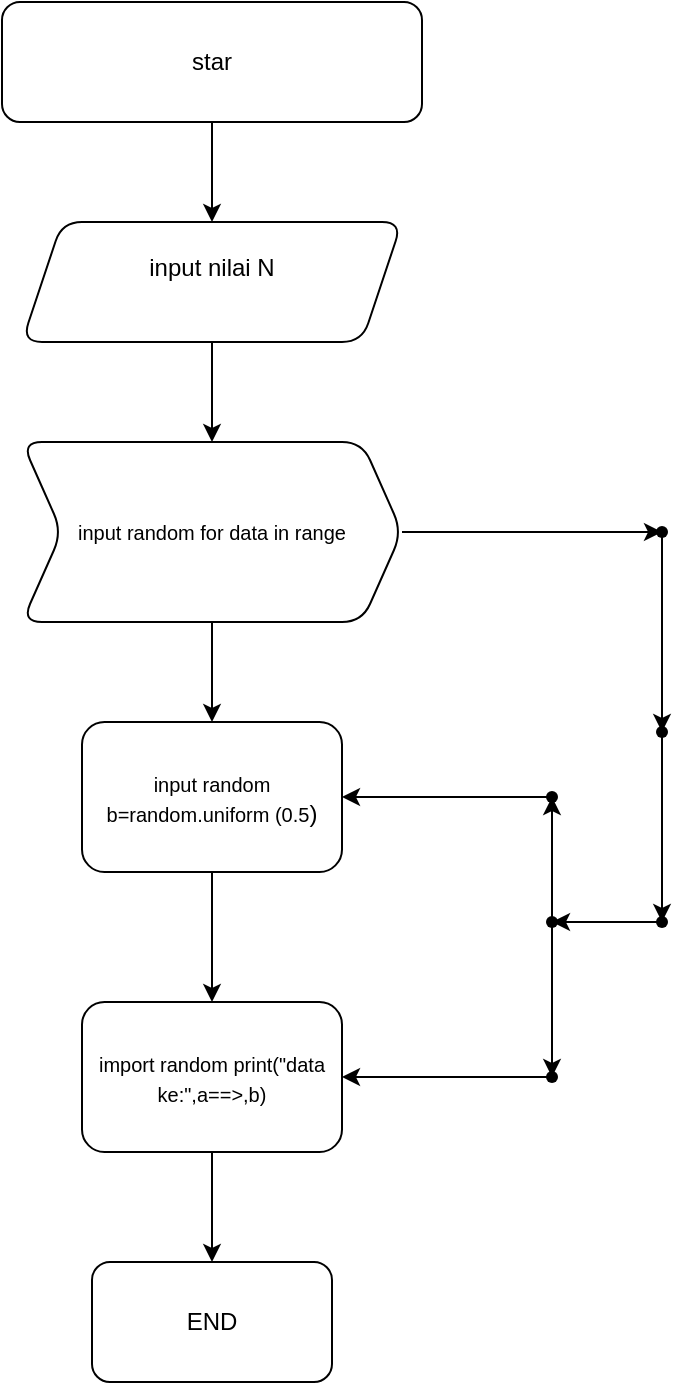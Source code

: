 <mxfile version="24.7.8">
  <diagram id="C5RBs43oDa-KdzZeNtuy" name="Page-1">
    <mxGraphModel dx="780" dy="504" grid="1" gridSize="10" guides="1" tooltips="1" connect="1" arrows="1" fold="1" page="1" pageScale="1" pageWidth="827" pageHeight="1169" math="0" shadow="0">
      <root>
        <mxCell id="WIyWlLk6GJQsqaUBKTNV-0" />
        <mxCell id="WIyWlLk6GJQsqaUBKTNV-1" parent="WIyWlLk6GJQsqaUBKTNV-0" />
        <mxCell id="qj3uyWW1DWnCrWWgEMh9-2" value="" style="edgeStyle=orthogonalEdgeStyle;rounded=0;orthogonalLoop=1;jettySize=auto;html=1;" edge="1" parent="WIyWlLk6GJQsqaUBKTNV-1" source="qj3uyWW1DWnCrWWgEMh9-0" target="qj3uyWW1DWnCrWWgEMh9-1">
          <mxGeometry relative="1" as="geometry" />
        </mxCell>
        <mxCell id="qj3uyWW1DWnCrWWgEMh9-0" value="star" style="rounded=1;whiteSpace=wrap;html=1;" vertex="1" parent="WIyWlLk6GJQsqaUBKTNV-1">
          <mxGeometry x="130" y="80" width="210" height="60" as="geometry" />
        </mxCell>
        <mxCell id="qj3uyWW1DWnCrWWgEMh9-4" value="" style="edgeStyle=orthogonalEdgeStyle;rounded=0;orthogonalLoop=1;jettySize=auto;html=1;" edge="1" parent="WIyWlLk6GJQsqaUBKTNV-1" source="qj3uyWW1DWnCrWWgEMh9-1" target="qj3uyWW1DWnCrWWgEMh9-3">
          <mxGeometry relative="1" as="geometry" />
        </mxCell>
        <mxCell id="qj3uyWW1DWnCrWWgEMh9-1" value="input nilai N&lt;div&gt;&lt;br&gt;&lt;/div&gt;" style="shape=parallelogram;perimeter=parallelogramPerimeter;whiteSpace=wrap;html=1;fixedSize=1;rounded=1;" vertex="1" parent="WIyWlLk6GJQsqaUBKTNV-1">
          <mxGeometry x="140" y="190" width="190" height="60" as="geometry" />
        </mxCell>
        <mxCell id="qj3uyWW1DWnCrWWgEMh9-10" value="" style="edgeStyle=orthogonalEdgeStyle;rounded=0;orthogonalLoop=1;jettySize=auto;html=1;" edge="1" parent="WIyWlLk6GJQsqaUBKTNV-1" source="qj3uyWW1DWnCrWWgEMh9-3" target="qj3uyWW1DWnCrWWgEMh9-9">
          <mxGeometry relative="1" as="geometry" />
        </mxCell>
        <mxCell id="qj3uyWW1DWnCrWWgEMh9-25" value="" style="edgeStyle=orthogonalEdgeStyle;rounded=0;orthogonalLoop=1;jettySize=auto;html=1;" edge="1" parent="WIyWlLk6GJQsqaUBKTNV-1" source="qj3uyWW1DWnCrWWgEMh9-3" target="qj3uyWW1DWnCrWWgEMh9-24">
          <mxGeometry relative="1" as="geometry" />
        </mxCell>
        <mxCell id="qj3uyWW1DWnCrWWgEMh9-3" value="&lt;font style=&quot;font-size: 10px;&quot;&gt;input random for data in range&lt;/font&gt;" style="shape=step;perimeter=stepPerimeter;whiteSpace=wrap;html=1;fixedSize=1;rounded=1;" vertex="1" parent="WIyWlLk6GJQsqaUBKTNV-1">
          <mxGeometry x="140" y="300" width="190" height="90" as="geometry" />
        </mxCell>
        <mxCell id="qj3uyWW1DWnCrWWgEMh9-16" value="" style="edgeStyle=orthogonalEdgeStyle;rounded=0;orthogonalLoop=1;jettySize=auto;html=1;" edge="1" parent="WIyWlLk6GJQsqaUBKTNV-1" source="qj3uyWW1DWnCrWWgEMh9-7" target="qj3uyWW1DWnCrWWgEMh9-15">
          <mxGeometry relative="1" as="geometry" />
        </mxCell>
        <mxCell id="qj3uyWW1DWnCrWWgEMh9-7" value="" style="shape=waypoint;sketch=0;size=6;pointerEvents=1;points=[];fillColor=default;resizable=0;rotatable=0;perimeter=centerPerimeter;snapToPoint=1;rounded=1;" vertex="1" parent="WIyWlLk6GJQsqaUBKTNV-1">
          <mxGeometry x="450" y="530" width="20" height="20" as="geometry" />
        </mxCell>
        <mxCell id="qj3uyWW1DWnCrWWgEMh9-12" value="" style="edgeStyle=orthogonalEdgeStyle;rounded=0;orthogonalLoop=1;jettySize=auto;html=1;" edge="1" parent="WIyWlLk6GJQsqaUBKTNV-1" source="qj3uyWW1DWnCrWWgEMh9-9" target="qj3uyWW1DWnCrWWgEMh9-11">
          <mxGeometry relative="1" as="geometry" />
        </mxCell>
        <mxCell id="qj3uyWW1DWnCrWWgEMh9-9" value="&lt;font style=&quot;font-size: 10px;&quot;&gt;input random b=random.uniform (0.5&lt;/font&gt;)" style="whiteSpace=wrap;html=1;rounded=1;" vertex="1" parent="WIyWlLk6GJQsqaUBKTNV-1">
          <mxGeometry x="170" y="440" width="130" height="75" as="geometry" />
        </mxCell>
        <mxCell id="qj3uyWW1DWnCrWWgEMh9-14" value="" style="edgeStyle=orthogonalEdgeStyle;rounded=0;orthogonalLoop=1;jettySize=auto;html=1;" edge="1" parent="WIyWlLk6GJQsqaUBKTNV-1" source="qj3uyWW1DWnCrWWgEMh9-11" target="qj3uyWW1DWnCrWWgEMh9-13">
          <mxGeometry relative="1" as="geometry" />
        </mxCell>
        <mxCell id="qj3uyWW1DWnCrWWgEMh9-11" value="&lt;span style=&quot;font-size: 10px;&quot;&gt;import random print(&quot;data ke:&quot;,a==&amp;gt;,b)&lt;/span&gt;" style="whiteSpace=wrap;html=1;rounded=1;" vertex="1" parent="WIyWlLk6GJQsqaUBKTNV-1">
          <mxGeometry x="170" y="580" width="130" height="75" as="geometry" />
        </mxCell>
        <mxCell id="qj3uyWW1DWnCrWWgEMh9-13" value="END" style="whiteSpace=wrap;html=1;rounded=1;" vertex="1" parent="WIyWlLk6GJQsqaUBKTNV-1">
          <mxGeometry x="175" y="710" width="120" height="60" as="geometry" />
        </mxCell>
        <mxCell id="qj3uyWW1DWnCrWWgEMh9-18" value="" style="edgeStyle=orthogonalEdgeStyle;rounded=0;orthogonalLoop=1;jettySize=auto;html=1;" edge="1" parent="WIyWlLk6GJQsqaUBKTNV-1" source="qj3uyWW1DWnCrWWgEMh9-15" target="qj3uyWW1DWnCrWWgEMh9-17">
          <mxGeometry relative="1" as="geometry" />
        </mxCell>
        <mxCell id="qj3uyWW1DWnCrWWgEMh9-21" value="" style="edgeStyle=orthogonalEdgeStyle;rounded=0;orthogonalLoop=1;jettySize=auto;html=1;" edge="1" parent="WIyWlLk6GJQsqaUBKTNV-1" source="qj3uyWW1DWnCrWWgEMh9-15" target="qj3uyWW1DWnCrWWgEMh9-20">
          <mxGeometry relative="1" as="geometry" />
        </mxCell>
        <mxCell id="qj3uyWW1DWnCrWWgEMh9-15" value="" style="shape=waypoint;sketch=0;size=6;pointerEvents=1;points=[];fillColor=default;resizable=0;rotatable=0;perimeter=centerPerimeter;snapToPoint=1;rounded=1;" vertex="1" parent="WIyWlLk6GJQsqaUBKTNV-1">
          <mxGeometry x="395" y="530" width="20" height="20" as="geometry" />
        </mxCell>
        <mxCell id="qj3uyWW1DWnCrWWgEMh9-19" value="" style="edgeStyle=orthogonalEdgeStyle;rounded=0;orthogonalLoop=1;jettySize=auto;html=1;" edge="1" parent="WIyWlLk6GJQsqaUBKTNV-1" source="qj3uyWW1DWnCrWWgEMh9-17" target="qj3uyWW1DWnCrWWgEMh9-9">
          <mxGeometry relative="1" as="geometry" />
        </mxCell>
        <mxCell id="qj3uyWW1DWnCrWWgEMh9-17" value="" style="shape=waypoint;sketch=0;size=6;pointerEvents=1;points=[];fillColor=default;resizable=0;rotatable=0;perimeter=centerPerimeter;snapToPoint=1;rounded=1;" vertex="1" parent="WIyWlLk6GJQsqaUBKTNV-1">
          <mxGeometry x="395" y="467.5" width="20" height="20" as="geometry" />
        </mxCell>
        <mxCell id="qj3uyWW1DWnCrWWgEMh9-22" value="" style="edgeStyle=orthogonalEdgeStyle;rounded=0;orthogonalLoop=1;jettySize=auto;html=1;" edge="1" parent="WIyWlLk6GJQsqaUBKTNV-1" source="qj3uyWW1DWnCrWWgEMh9-20" target="qj3uyWW1DWnCrWWgEMh9-11">
          <mxGeometry relative="1" as="geometry" />
        </mxCell>
        <mxCell id="qj3uyWW1DWnCrWWgEMh9-20" value="" style="shape=waypoint;sketch=0;size=6;pointerEvents=1;points=[];fillColor=default;resizable=0;rotatable=0;perimeter=centerPerimeter;snapToPoint=1;rounded=1;" vertex="1" parent="WIyWlLk6GJQsqaUBKTNV-1">
          <mxGeometry x="395" y="607.5" width="20" height="20" as="geometry" />
        </mxCell>
        <mxCell id="qj3uyWW1DWnCrWWgEMh9-29" value="" style="edgeStyle=orthogonalEdgeStyle;rounded=0;orthogonalLoop=1;jettySize=auto;html=1;" edge="1" parent="WIyWlLk6GJQsqaUBKTNV-1" source="qj3uyWW1DWnCrWWgEMh9-24" target="qj3uyWW1DWnCrWWgEMh9-28">
          <mxGeometry relative="1" as="geometry" />
        </mxCell>
        <mxCell id="qj3uyWW1DWnCrWWgEMh9-24" value="" style="shape=waypoint;sketch=0;size=6;pointerEvents=1;points=[];fillColor=default;resizable=0;rotatable=0;perimeter=centerPerimeter;snapToPoint=1;rounded=1;" vertex="1" parent="WIyWlLk6GJQsqaUBKTNV-1">
          <mxGeometry x="450" y="335" width="20" height="20" as="geometry" />
        </mxCell>
        <mxCell id="qj3uyWW1DWnCrWWgEMh9-30" value="" style="edgeStyle=orthogonalEdgeStyle;rounded=0;orthogonalLoop=1;jettySize=auto;html=1;" edge="1" parent="WIyWlLk6GJQsqaUBKTNV-1" source="qj3uyWW1DWnCrWWgEMh9-28" target="qj3uyWW1DWnCrWWgEMh9-7">
          <mxGeometry relative="1" as="geometry" />
        </mxCell>
        <mxCell id="qj3uyWW1DWnCrWWgEMh9-28" value="" style="shape=waypoint;sketch=0;size=6;pointerEvents=1;points=[];fillColor=default;resizable=0;rotatable=0;perimeter=centerPerimeter;snapToPoint=1;rounded=1;" vertex="1" parent="WIyWlLk6GJQsqaUBKTNV-1">
          <mxGeometry x="450" y="435" width="20" height="20" as="geometry" />
        </mxCell>
      </root>
    </mxGraphModel>
  </diagram>
</mxfile>
